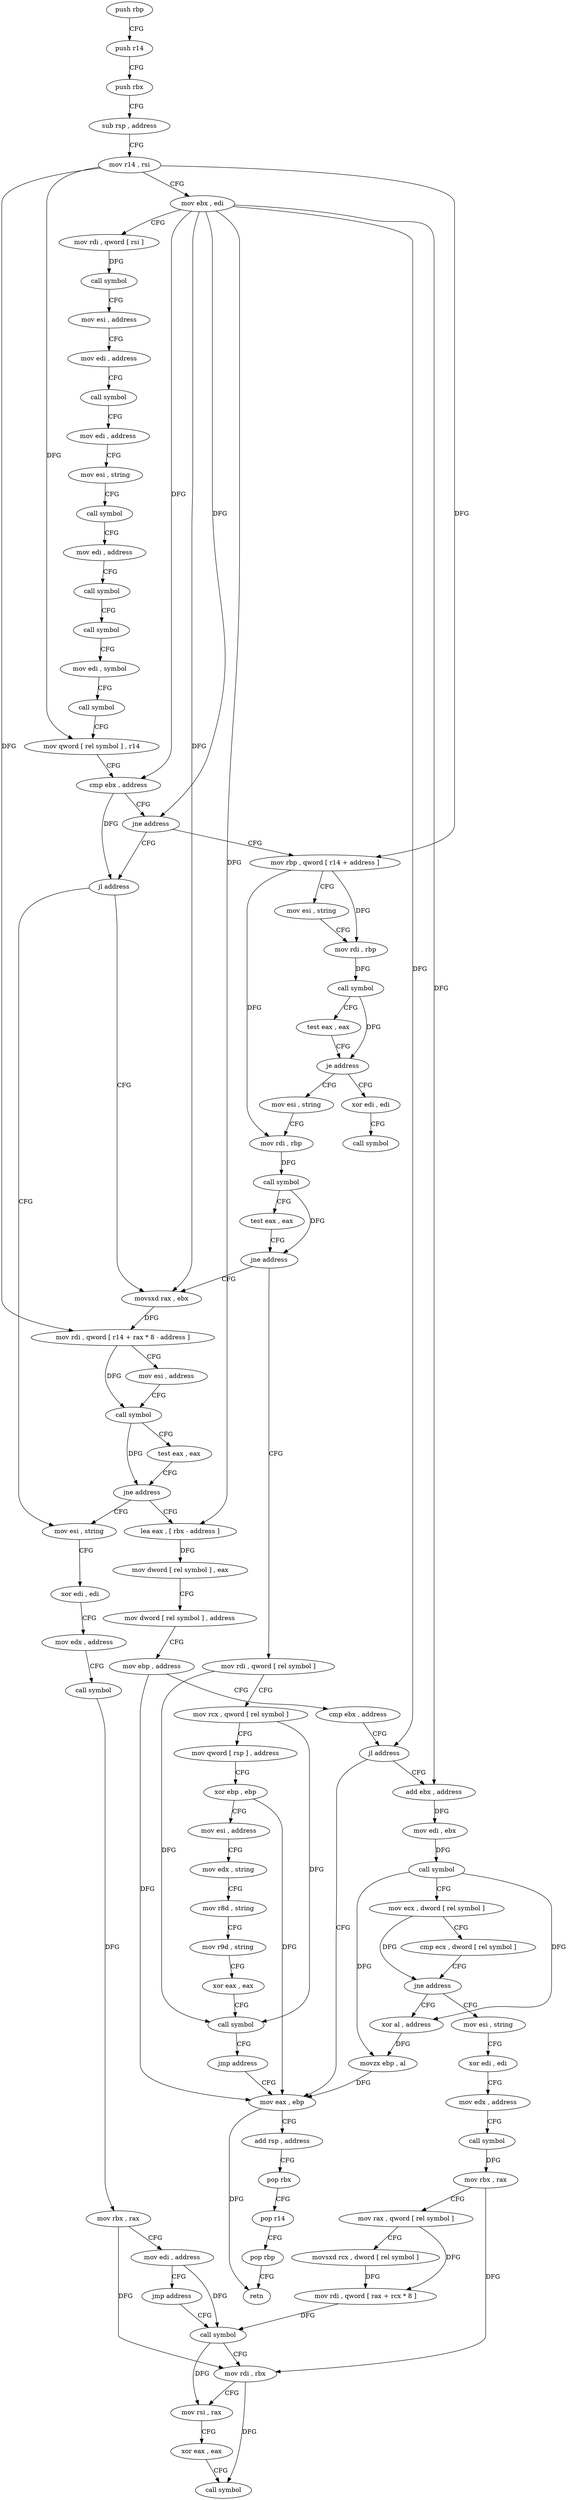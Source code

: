 digraph "func" {
"4200704" [label = "push rbp" ]
"4200705" [label = "push r14" ]
"4200707" [label = "push rbx" ]
"4200708" [label = "sub rsp , address" ]
"4200712" [label = "mov r14 , rsi" ]
"4200715" [label = "mov ebx , edi" ]
"4200717" [label = "mov rdi , qword [ rsi ]" ]
"4200720" [label = "call symbol" ]
"4200725" [label = "mov esi , address" ]
"4200730" [label = "mov edi , address" ]
"4200735" [label = "call symbol" ]
"4200740" [label = "mov edi , address" ]
"4200745" [label = "mov esi , string" ]
"4200750" [label = "call symbol" ]
"4200755" [label = "mov edi , address" ]
"4200760" [label = "call symbol" ]
"4200765" [label = "call symbol" ]
"4200770" [label = "mov edi , symbol" ]
"4200775" [label = "call symbol" ]
"4200780" [label = "mov qword [ rel symbol ] , r14" ]
"4200787" [label = "cmp ebx , address" ]
"4200790" [label = "jne address" ]
"4200889" [label = "jl address" ]
"4200792" [label = "mov rbp , qword [ r14 + address ]" ]
"4200982" [label = "mov esi , string" ]
"4200891" [label = "movsxd rax , ebx" ]
"4200796" [label = "mov esi , string" ]
"4200801" [label = "mov rdi , rbp" ]
"4200804" [label = "call symbol" ]
"4200809" [label = "test eax , eax" ]
"4200811" [label = "je address" ]
"4201009" [label = "xor edi , edi" ]
"4200817" [label = "mov esi , string" ]
"4200987" [label = "xor edi , edi" ]
"4200989" [label = "mov edx , address" ]
"4200994" [label = "call symbol" ]
"4200999" [label = "mov rbx , rax" ]
"4201002" [label = "mov edi , address" ]
"4201007" [label = "jmp address" ]
"4201054" [label = "call symbol" ]
"4200894" [label = "mov rdi , qword [ r14 + rax * 8 - address ]" ]
"4200899" [label = "mov esi , address" ]
"4200904" [label = "call symbol" ]
"4200909" [label = "test eax , eax" ]
"4200911" [label = "jne address" ]
"4200913" [label = "lea eax , [ rbx - address ]" ]
"4201011" [label = "call symbol" ]
"4200822" [label = "mov rdi , rbp" ]
"4200825" [label = "call symbol" ]
"4200830" [label = "test eax , eax" ]
"4200832" [label = "jne address" ]
"4200834" [label = "mov rdi , qword [ rel symbol ]" ]
"4201059" [label = "mov rdi , rbx" ]
"4201062" [label = "mov rsi , rax" ]
"4201065" [label = "xor eax , eax" ]
"4201067" [label = "call symbol" ]
"4200916" [label = "mov dword [ rel symbol ] , eax" ]
"4200922" [label = "mov dword [ rel symbol ] , address" ]
"4200932" [label = "mov ebp , address" ]
"4200937" [label = "cmp ebx , address" ]
"4200940" [label = "jl address" ]
"4200971" [label = "mov eax , ebp" ]
"4200942" [label = "add ebx , address" ]
"4200841" [label = "mov rcx , qword [ rel symbol ]" ]
"4200848" [label = "mov qword [ rsp ] , address" ]
"4200856" [label = "xor ebp , ebp" ]
"4200858" [label = "mov esi , address" ]
"4200863" [label = "mov edx , string" ]
"4200868" [label = "mov r8d , string" ]
"4200874" [label = "mov r9d , string" ]
"4200880" [label = "xor eax , eax" ]
"4200882" [label = "call symbol" ]
"4200887" [label = "jmp address" ]
"4200973" [label = "add rsp , address" ]
"4200977" [label = "pop rbx" ]
"4200978" [label = "pop r14" ]
"4200980" [label = "pop rbp" ]
"4200981" [label = "retn" ]
"4200945" [label = "mov edi , ebx" ]
"4200947" [label = "call symbol" ]
"4200952" [label = "mov ecx , dword [ rel symbol ]" ]
"4200958" [label = "cmp ecx , dword [ rel symbol ]" ]
"4200964" [label = "jne address" ]
"4201016" [label = "mov esi , string" ]
"4200966" [label = "xor al , address" ]
"4201021" [label = "xor edi , edi" ]
"4201023" [label = "mov edx , address" ]
"4201028" [label = "call symbol" ]
"4201033" [label = "mov rbx , rax" ]
"4201036" [label = "mov rax , qword [ rel symbol ]" ]
"4201043" [label = "movsxd rcx , dword [ rel symbol ]" ]
"4201050" [label = "mov rdi , qword [ rax + rcx * 8 ]" ]
"4200968" [label = "movzx ebp , al" ]
"4200704" -> "4200705" [ label = "CFG" ]
"4200705" -> "4200707" [ label = "CFG" ]
"4200707" -> "4200708" [ label = "CFG" ]
"4200708" -> "4200712" [ label = "CFG" ]
"4200712" -> "4200715" [ label = "CFG" ]
"4200712" -> "4200780" [ label = "DFG" ]
"4200712" -> "4200792" [ label = "DFG" ]
"4200712" -> "4200894" [ label = "DFG" ]
"4200715" -> "4200717" [ label = "CFG" ]
"4200715" -> "4200787" [ label = "DFG" ]
"4200715" -> "4200790" [ label = "DFG" ]
"4200715" -> "4200891" [ label = "DFG" ]
"4200715" -> "4200913" [ label = "DFG" ]
"4200715" -> "4200940" [ label = "DFG" ]
"4200715" -> "4200942" [ label = "DFG" ]
"4200717" -> "4200720" [ label = "DFG" ]
"4200720" -> "4200725" [ label = "CFG" ]
"4200725" -> "4200730" [ label = "CFG" ]
"4200730" -> "4200735" [ label = "CFG" ]
"4200735" -> "4200740" [ label = "CFG" ]
"4200740" -> "4200745" [ label = "CFG" ]
"4200745" -> "4200750" [ label = "CFG" ]
"4200750" -> "4200755" [ label = "CFG" ]
"4200755" -> "4200760" [ label = "CFG" ]
"4200760" -> "4200765" [ label = "CFG" ]
"4200765" -> "4200770" [ label = "CFG" ]
"4200770" -> "4200775" [ label = "CFG" ]
"4200775" -> "4200780" [ label = "CFG" ]
"4200780" -> "4200787" [ label = "CFG" ]
"4200787" -> "4200790" [ label = "CFG" ]
"4200787" -> "4200889" [ label = "DFG" ]
"4200790" -> "4200889" [ label = "CFG" ]
"4200790" -> "4200792" [ label = "CFG" ]
"4200889" -> "4200982" [ label = "CFG" ]
"4200889" -> "4200891" [ label = "CFG" ]
"4200792" -> "4200796" [ label = "CFG" ]
"4200792" -> "4200801" [ label = "DFG" ]
"4200792" -> "4200822" [ label = "DFG" ]
"4200982" -> "4200987" [ label = "CFG" ]
"4200891" -> "4200894" [ label = "DFG" ]
"4200796" -> "4200801" [ label = "CFG" ]
"4200801" -> "4200804" [ label = "DFG" ]
"4200804" -> "4200809" [ label = "CFG" ]
"4200804" -> "4200811" [ label = "DFG" ]
"4200809" -> "4200811" [ label = "CFG" ]
"4200811" -> "4201009" [ label = "CFG" ]
"4200811" -> "4200817" [ label = "CFG" ]
"4201009" -> "4201011" [ label = "CFG" ]
"4200817" -> "4200822" [ label = "CFG" ]
"4200987" -> "4200989" [ label = "CFG" ]
"4200989" -> "4200994" [ label = "CFG" ]
"4200994" -> "4200999" [ label = "DFG" ]
"4200999" -> "4201002" [ label = "CFG" ]
"4200999" -> "4201059" [ label = "DFG" ]
"4201002" -> "4201007" [ label = "CFG" ]
"4201002" -> "4201054" [ label = "DFG" ]
"4201007" -> "4201054" [ label = "CFG" ]
"4201054" -> "4201059" [ label = "CFG" ]
"4201054" -> "4201062" [ label = "DFG" ]
"4200894" -> "4200899" [ label = "CFG" ]
"4200894" -> "4200904" [ label = "DFG" ]
"4200899" -> "4200904" [ label = "CFG" ]
"4200904" -> "4200909" [ label = "CFG" ]
"4200904" -> "4200911" [ label = "DFG" ]
"4200909" -> "4200911" [ label = "CFG" ]
"4200911" -> "4200982" [ label = "CFG" ]
"4200911" -> "4200913" [ label = "CFG" ]
"4200913" -> "4200916" [ label = "DFG" ]
"4200822" -> "4200825" [ label = "DFG" ]
"4200825" -> "4200830" [ label = "CFG" ]
"4200825" -> "4200832" [ label = "DFG" ]
"4200830" -> "4200832" [ label = "CFG" ]
"4200832" -> "4200891" [ label = "CFG" ]
"4200832" -> "4200834" [ label = "CFG" ]
"4200834" -> "4200841" [ label = "CFG" ]
"4200834" -> "4200882" [ label = "DFG" ]
"4201059" -> "4201062" [ label = "CFG" ]
"4201059" -> "4201067" [ label = "DFG" ]
"4201062" -> "4201065" [ label = "CFG" ]
"4201065" -> "4201067" [ label = "CFG" ]
"4200916" -> "4200922" [ label = "CFG" ]
"4200922" -> "4200932" [ label = "CFG" ]
"4200932" -> "4200937" [ label = "CFG" ]
"4200932" -> "4200971" [ label = "DFG" ]
"4200937" -> "4200940" [ label = "CFG" ]
"4200940" -> "4200971" [ label = "CFG" ]
"4200940" -> "4200942" [ label = "CFG" ]
"4200971" -> "4200973" [ label = "CFG" ]
"4200971" -> "4200981" [ label = "DFG" ]
"4200942" -> "4200945" [ label = "DFG" ]
"4200841" -> "4200848" [ label = "CFG" ]
"4200841" -> "4200882" [ label = "DFG" ]
"4200848" -> "4200856" [ label = "CFG" ]
"4200856" -> "4200858" [ label = "CFG" ]
"4200856" -> "4200971" [ label = "DFG" ]
"4200858" -> "4200863" [ label = "CFG" ]
"4200863" -> "4200868" [ label = "CFG" ]
"4200868" -> "4200874" [ label = "CFG" ]
"4200874" -> "4200880" [ label = "CFG" ]
"4200880" -> "4200882" [ label = "CFG" ]
"4200882" -> "4200887" [ label = "CFG" ]
"4200887" -> "4200971" [ label = "CFG" ]
"4200973" -> "4200977" [ label = "CFG" ]
"4200977" -> "4200978" [ label = "CFG" ]
"4200978" -> "4200980" [ label = "CFG" ]
"4200980" -> "4200981" [ label = "CFG" ]
"4200945" -> "4200947" [ label = "DFG" ]
"4200947" -> "4200952" [ label = "CFG" ]
"4200947" -> "4200966" [ label = "DFG" ]
"4200947" -> "4200968" [ label = "DFG" ]
"4200952" -> "4200958" [ label = "CFG" ]
"4200952" -> "4200964" [ label = "DFG" ]
"4200958" -> "4200964" [ label = "CFG" ]
"4200964" -> "4201016" [ label = "CFG" ]
"4200964" -> "4200966" [ label = "CFG" ]
"4201016" -> "4201021" [ label = "CFG" ]
"4200966" -> "4200968" [ label = "DFG" ]
"4201021" -> "4201023" [ label = "CFG" ]
"4201023" -> "4201028" [ label = "CFG" ]
"4201028" -> "4201033" [ label = "DFG" ]
"4201033" -> "4201036" [ label = "CFG" ]
"4201033" -> "4201059" [ label = "DFG" ]
"4201036" -> "4201043" [ label = "CFG" ]
"4201036" -> "4201050" [ label = "DFG" ]
"4201043" -> "4201050" [ label = "DFG" ]
"4201050" -> "4201054" [ label = "DFG" ]
"4200968" -> "4200971" [ label = "DFG" ]
}
